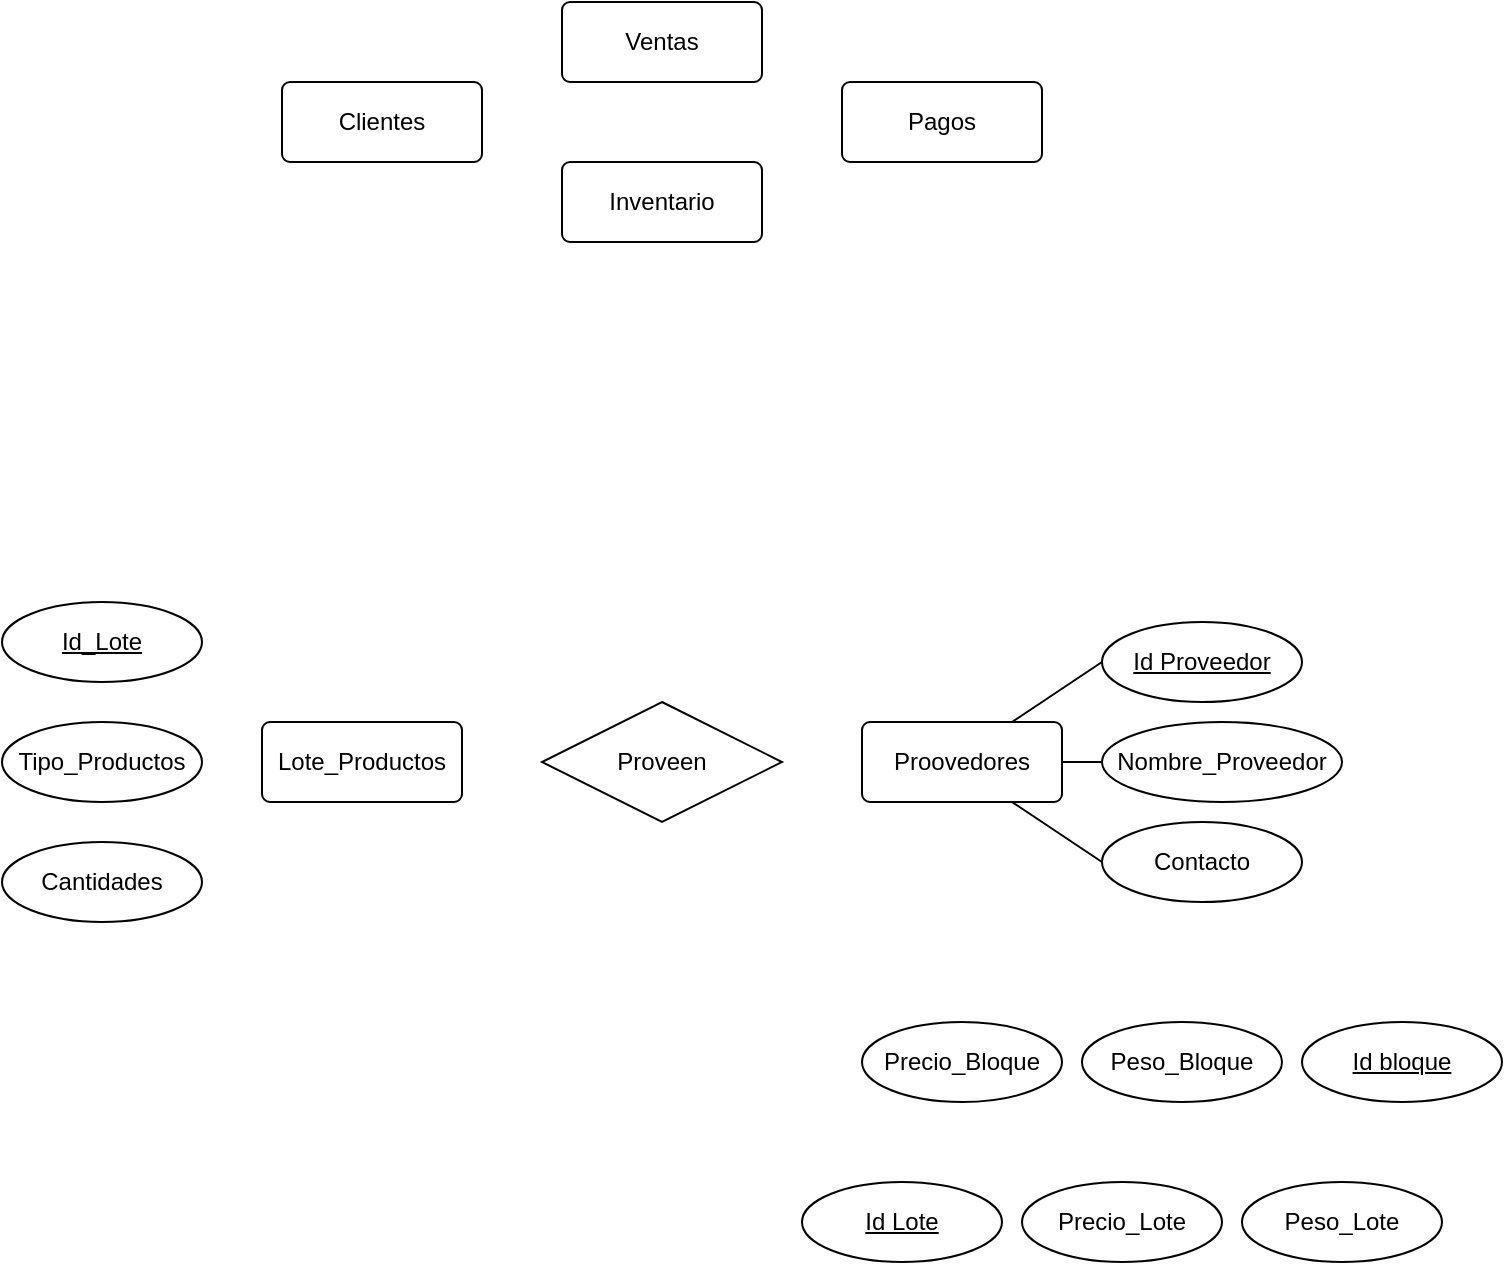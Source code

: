 <mxfile version="26.0.11">
  <diagram id="R2lEEEUBdFMjLlhIrx00" name="Page-1">
    <mxGraphModel dx="869" dy="447" grid="1" gridSize="10" guides="1" tooltips="1" connect="1" arrows="1" fold="1" page="1" pageScale="1" pageWidth="1100" pageHeight="850" background="none" math="0" shadow="0" extFonts="Permanent Marker^https://fonts.googleapis.com/css?family=Permanent+Marker">
      <root>
        <mxCell id="0" />
        <mxCell id="1" parent="0" />
        <mxCell id="T8lliZP-eDwhSogwa5kp-1" value="Proovedores" style="rounded=1;arcSize=10;whiteSpace=wrap;html=1;align=center;" vertex="1" parent="1">
          <mxGeometry x="680" y="490" width="100" height="40" as="geometry" />
        </mxCell>
        <mxCell id="T8lliZP-eDwhSogwa5kp-2" value="Lote_Productos" style="rounded=1;arcSize=10;whiteSpace=wrap;html=1;align=center;" vertex="1" parent="1">
          <mxGeometry x="380" y="490" width="100" height="40" as="geometry" />
        </mxCell>
        <mxCell id="T8lliZP-eDwhSogwa5kp-3" value="Clientes" style="rounded=1;arcSize=10;whiteSpace=wrap;html=1;align=center;rotation=0;" vertex="1" parent="1">
          <mxGeometry x="390" y="170" width="100" height="40" as="geometry" />
        </mxCell>
        <mxCell id="T8lliZP-eDwhSogwa5kp-4" value="Ventas" style="rounded=1;arcSize=10;whiteSpace=wrap;html=1;align=center;" vertex="1" parent="1">
          <mxGeometry x="530" y="130" width="100" height="40" as="geometry" />
        </mxCell>
        <mxCell id="T8lliZP-eDwhSogwa5kp-5" value="Pagos" style="rounded=1;arcSize=10;whiteSpace=wrap;html=1;align=center;" vertex="1" parent="1">
          <mxGeometry x="670" y="170" width="100" height="40" as="geometry" />
        </mxCell>
        <mxCell id="T8lliZP-eDwhSogwa5kp-6" value="Inventario" style="rounded=1;arcSize=10;whiteSpace=wrap;html=1;align=center;" vertex="1" parent="1">
          <mxGeometry x="530" y="210" width="100" height="40" as="geometry" />
        </mxCell>
        <mxCell id="T8lliZP-eDwhSogwa5kp-9" value="Id Proveedor" style="ellipse;whiteSpace=wrap;html=1;align=center;fontStyle=4;" vertex="1" parent="1">
          <mxGeometry x="800" y="440" width="100" height="40" as="geometry" />
        </mxCell>
        <mxCell id="T8lliZP-eDwhSogwa5kp-10" value="Nombre_Proveedor" style="ellipse;whiteSpace=wrap;html=1;align=center;" vertex="1" parent="1">
          <mxGeometry x="800" y="490" width="120" height="40" as="geometry" />
        </mxCell>
        <mxCell id="T8lliZP-eDwhSogwa5kp-12" value="Contacto" style="ellipse;whiteSpace=wrap;html=1;align=center;" vertex="1" parent="1">
          <mxGeometry x="800" y="540" width="100" height="40" as="geometry" />
        </mxCell>
        <mxCell id="T8lliZP-eDwhSogwa5kp-13" value="" style="endArrow=none;html=1;rounded=0;exitX=0.75;exitY=0;exitDx=0;exitDy=0;entryX=0;entryY=0.5;entryDx=0;entryDy=0;" edge="1" parent="1" source="T8lliZP-eDwhSogwa5kp-1" target="T8lliZP-eDwhSogwa5kp-9">
          <mxGeometry relative="1" as="geometry">
            <mxPoint x="710" y="510" as="sourcePoint" />
            <mxPoint x="870" y="510" as="targetPoint" />
          </mxGeometry>
        </mxCell>
        <mxCell id="T8lliZP-eDwhSogwa5kp-14" value="" style="endArrow=none;html=1;rounded=0;exitX=1;exitY=0.5;exitDx=0;exitDy=0;entryX=0;entryY=0.5;entryDx=0;entryDy=0;" edge="1" parent="1" source="T8lliZP-eDwhSogwa5kp-1" target="T8lliZP-eDwhSogwa5kp-10">
          <mxGeometry relative="1" as="geometry">
            <mxPoint x="710" y="510" as="sourcePoint" />
            <mxPoint x="870" y="510" as="targetPoint" />
          </mxGeometry>
        </mxCell>
        <mxCell id="T8lliZP-eDwhSogwa5kp-15" value="" style="endArrow=none;html=1;rounded=0;exitX=0.75;exitY=1;exitDx=0;exitDy=0;entryX=0;entryY=0.5;entryDx=0;entryDy=0;" edge="1" parent="1" source="T8lliZP-eDwhSogwa5kp-1" target="T8lliZP-eDwhSogwa5kp-12">
          <mxGeometry relative="1" as="geometry">
            <mxPoint x="710" y="510" as="sourcePoint" />
            <mxPoint x="870" y="510" as="targetPoint" />
          </mxGeometry>
        </mxCell>
        <mxCell id="T8lliZP-eDwhSogwa5kp-16" value="Proveen" style="shape=rhombus;perimeter=rhombusPerimeter;whiteSpace=wrap;html=1;align=center;" vertex="1" parent="1">
          <mxGeometry x="520" y="480" width="120" height="60" as="geometry" />
        </mxCell>
        <mxCell id="T8lliZP-eDwhSogwa5kp-17" value="Id Lote" style="ellipse;whiteSpace=wrap;html=1;align=center;fontStyle=4;" vertex="1" parent="1">
          <mxGeometry x="650" y="720" width="100" height="40" as="geometry" />
        </mxCell>
        <mxCell id="T8lliZP-eDwhSogwa5kp-18" value="Peso_Lote" style="ellipse;whiteSpace=wrap;html=1;align=center;" vertex="1" parent="1">
          <mxGeometry x="870" y="720" width="100" height="40" as="geometry" />
        </mxCell>
        <mxCell id="T8lliZP-eDwhSogwa5kp-19" value="Precio_Lote" style="ellipse;whiteSpace=wrap;html=1;align=center;" vertex="1" parent="1">
          <mxGeometry x="760" y="720" width="100" height="40" as="geometry" />
        </mxCell>
        <mxCell id="T8lliZP-eDwhSogwa5kp-22" value="Id bloque" style="ellipse;whiteSpace=wrap;html=1;align=center;fontStyle=4;" vertex="1" parent="1">
          <mxGeometry x="900" y="640" width="100" height="40" as="geometry" />
        </mxCell>
        <mxCell id="T8lliZP-eDwhSogwa5kp-23" value="Peso_Bloque" style="ellipse;whiteSpace=wrap;html=1;align=center;" vertex="1" parent="1">
          <mxGeometry x="790" y="640" width="100" height="40" as="geometry" />
        </mxCell>
        <mxCell id="T8lliZP-eDwhSogwa5kp-24" value="Precio_Bloque" style="ellipse;whiteSpace=wrap;html=1;align=center;" vertex="1" parent="1">
          <mxGeometry x="680" y="640" width="100" height="40" as="geometry" />
        </mxCell>
        <mxCell id="T8lliZP-eDwhSogwa5kp-28" value="Tipo_Productos" style="ellipse;whiteSpace=wrap;html=1;align=center;" vertex="1" parent="1">
          <mxGeometry x="250" y="490" width="100" height="40" as="geometry" />
        </mxCell>
        <mxCell id="T8lliZP-eDwhSogwa5kp-29" value="Cantidades" style="ellipse;whiteSpace=wrap;html=1;align=center;" vertex="1" parent="1">
          <mxGeometry x="250" y="550" width="100" height="40" as="geometry" />
        </mxCell>
        <mxCell id="T8lliZP-eDwhSogwa5kp-30" value="Id_Lote" style="ellipse;whiteSpace=wrap;html=1;align=center;fontStyle=4;" vertex="1" parent="1">
          <mxGeometry x="250" y="430" width="100" height="40" as="geometry" />
        </mxCell>
      </root>
    </mxGraphModel>
  </diagram>
</mxfile>
